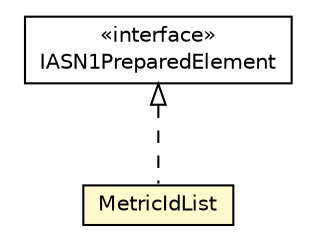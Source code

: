 #!/usr/local/bin/dot
#
# Class diagram 
# Generated by UMLGraph version R5_6-24-gf6e263 (http://www.umlgraph.org/)
#

digraph G {
	edge [fontname="Helvetica",fontsize=10,labelfontname="Helvetica",labelfontsize=10];
	node [fontname="Helvetica",fontsize=10,shape=plaintext];
	nodesep=0.25;
	ranksep=0.5;
	// org.universAAL.lddi.lib.ieeex73std.org.bn.coders.IASN1PreparedElement
	c5489575 [label=<<table title="org.universAAL.lddi.lib.ieeex73std.org.bn.coders.IASN1PreparedElement" border="0" cellborder="1" cellspacing="0" cellpadding="2" port="p" href="../../org/bn/coders/IASN1PreparedElement.html">
		<tr><td><table border="0" cellspacing="0" cellpadding="1">
<tr><td align="center" balign="center"> &#171;interface&#187; </td></tr>
<tr><td align="center" balign="center"> IASN1PreparedElement </td></tr>
		</table></td></tr>
		</table>>, URL="../../org/bn/coders/IASN1PreparedElement.html", fontname="Helvetica", fontcolor="black", fontsize=10.0];
	// org.universAAL.lddi.lib.ieeex73std.x73.p20601.MetricIdList
	c5489729 [label=<<table title="org.universAAL.lddi.lib.ieeex73std.x73.p20601.MetricIdList" border="0" cellborder="1" cellspacing="0" cellpadding="2" port="p" bgcolor="lemonChiffon" href="./MetricIdList.html">
		<tr><td><table border="0" cellspacing="0" cellpadding="1">
<tr><td align="center" balign="center"> MetricIdList </td></tr>
		</table></td></tr>
		</table>>, URL="./MetricIdList.html", fontname="Helvetica", fontcolor="black", fontsize=10.0];
	//org.universAAL.lddi.lib.ieeex73std.x73.p20601.MetricIdList implements org.universAAL.lddi.lib.ieeex73std.org.bn.coders.IASN1PreparedElement
	c5489575:p -> c5489729:p [dir=back,arrowtail=empty,style=dashed];
}

